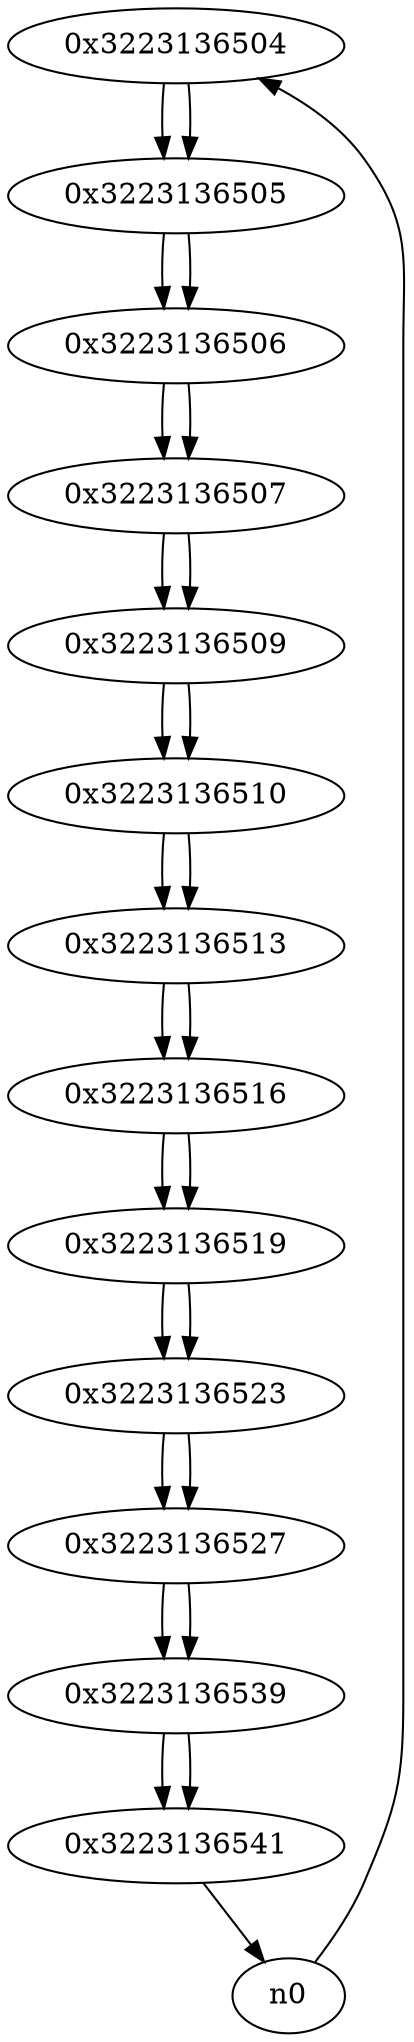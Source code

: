 digraph G{
/* nodes */
  n1 [label="0x3223136504"]
  n2 [label="0x3223136505"]
  n3 [label="0x3223136506"]
  n4 [label="0x3223136507"]
  n5 [label="0x3223136509"]
  n6 [label="0x3223136510"]
  n7 [label="0x3223136513"]
  n8 [label="0x3223136516"]
  n9 [label="0x3223136519"]
  n10 [label="0x3223136523"]
  n11 [label="0x3223136527"]
  n12 [label="0x3223136539"]
  n13 [label="0x3223136541"]
/* edges */
n1 -> n2;
n0 -> n1;
n2 -> n3;
n1 -> n2;
n3 -> n4;
n2 -> n3;
n4 -> n5;
n3 -> n4;
n5 -> n6;
n4 -> n5;
n6 -> n7;
n5 -> n6;
n7 -> n8;
n6 -> n7;
n8 -> n9;
n7 -> n8;
n9 -> n10;
n8 -> n9;
n10 -> n11;
n9 -> n10;
n11 -> n12;
n10 -> n11;
n12 -> n13;
n11 -> n12;
n13 -> n0;
n12 -> n13;
}
